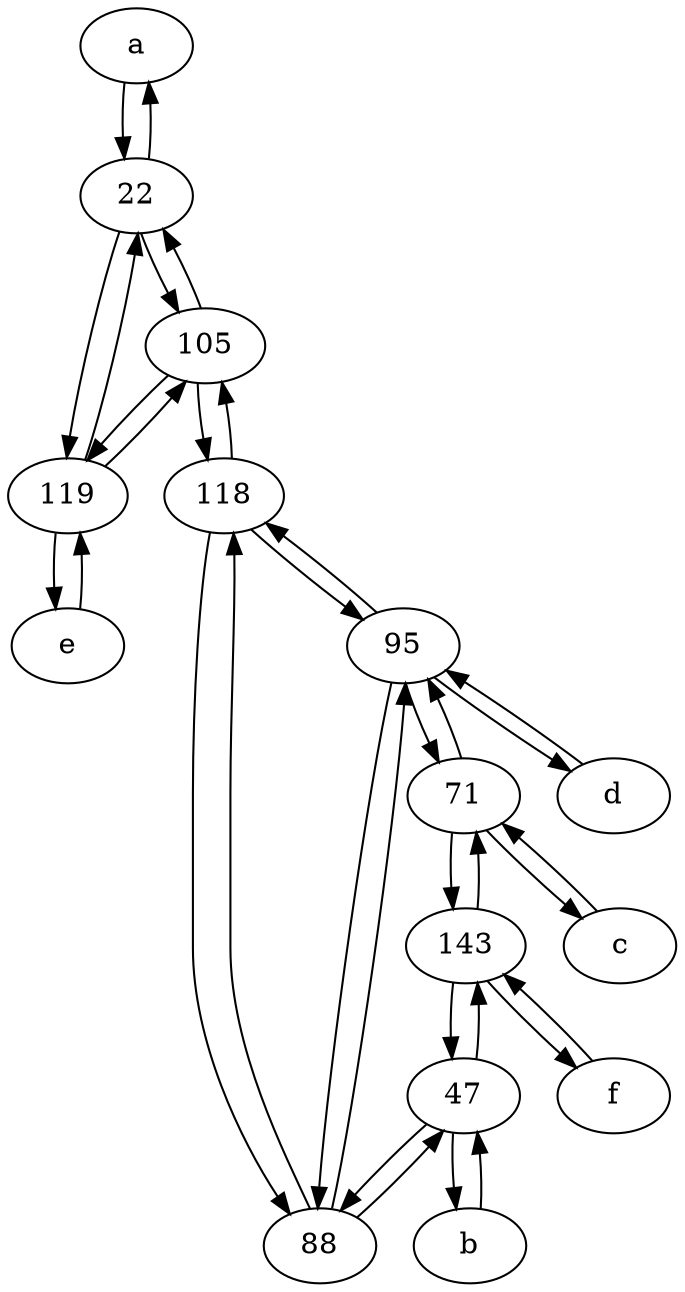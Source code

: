 digraph  {
	a [pos="40,10!"];
	d [pos="20,30!"];
	47;
	f [pos="15,45!"];
	119;
	143;
	e [pos="30,50!"];
	c [pos="20,10!"];
	118;
	95;
	88;
	105;
	22;
	b [pos="50,20!"];
	71;
	b -> 47;
	143 -> 71;
	71 -> 143;
	88 -> 95;
	22 -> a;
	71 -> c;
	22 -> 105;
	88 -> 47;
	95 -> d;
	143 -> 47;
	f -> 143;
	105 -> 119;
	22 -> 119;
	c -> 71;
	88 -> 118;
	95 -> 88;
	47 -> 88;
	118 -> 95;
	119 -> e;
	95 -> 118;
	105 -> 118;
	e -> 119;
	47 -> b;
	d -> 95;
	a -> 22;
	118 -> 88;
	95 -> 71;
	105 -> 22;
	119 -> 105;
	119 -> 22;
	71 -> 95;
	47 -> 143;
	118 -> 105;
	143 -> f;

	}